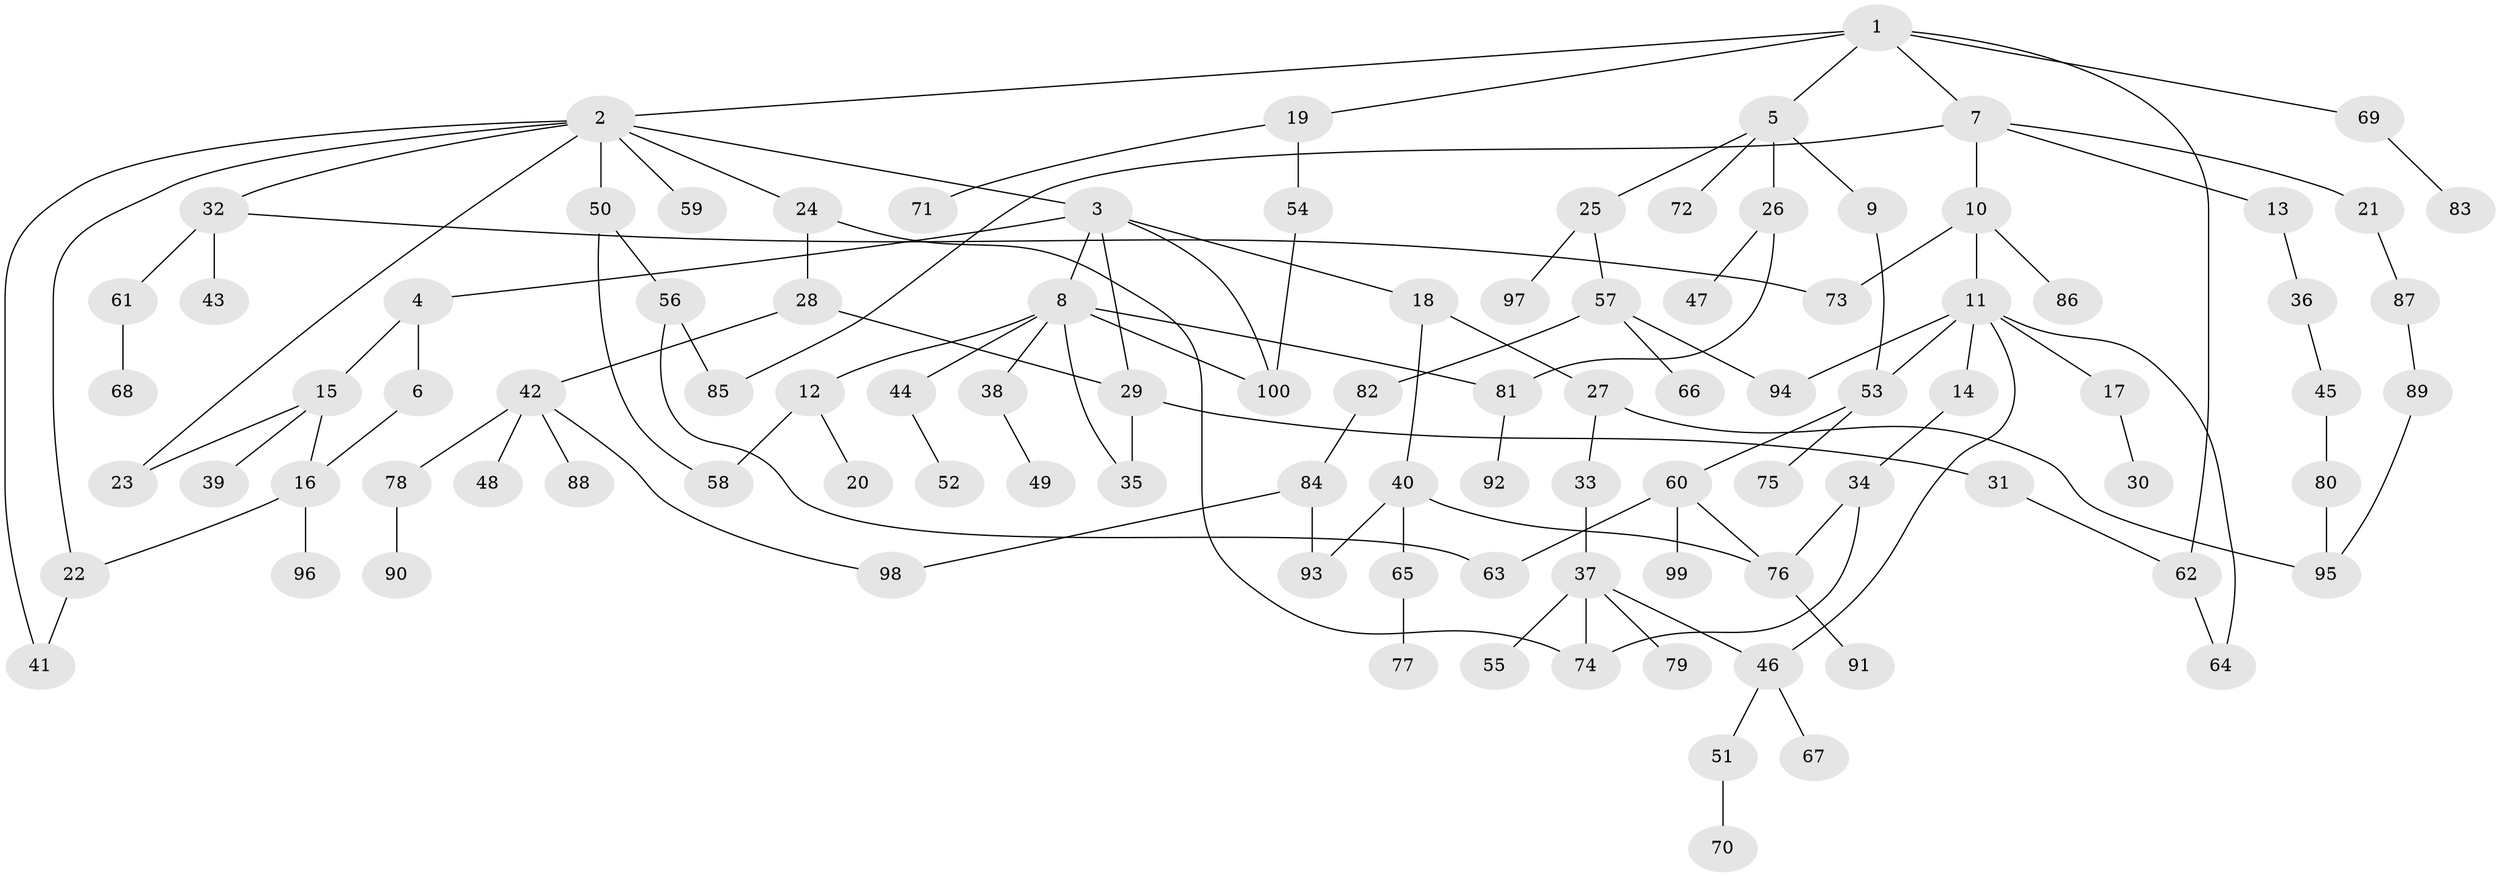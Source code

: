 // Generated by graph-tools (version 1.1) at 2025/54/02/21/25 11:54:43]
// undirected, 100 vertices, 125 edges
graph export_dot {
graph [start="1"]
  node [color=gray90,style=filled];
  1;
  2;
  3;
  4;
  5;
  6;
  7;
  8;
  9;
  10;
  11;
  12;
  13;
  14;
  15;
  16;
  17;
  18;
  19;
  20;
  21;
  22;
  23;
  24;
  25;
  26;
  27;
  28;
  29;
  30;
  31;
  32;
  33;
  34;
  35;
  36;
  37;
  38;
  39;
  40;
  41;
  42;
  43;
  44;
  45;
  46;
  47;
  48;
  49;
  50;
  51;
  52;
  53;
  54;
  55;
  56;
  57;
  58;
  59;
  60;
  61;
  62;
  63;
  64;
  65;
  66;
  67;
  68;
  69;
  70;
  71;
  72;
  73;
  74;
  75;
  76;
  77;
  78;
  79;
  80;
  81;
  82;
  83;
  84;
  85;
  86;
  87;
  88;
  89;
  90;
  91;
  92;
  93;
  94;
  95;
  96;
  97;
  98;
  99;
  100;
  1 -- 2;
  1 -- 5;
  1 -- 7;
  1 -- 19;
  1 -- 62;
  1 -- 69;
  2 -- 3;
  2 -- 24;
  2 -- 32;
  2 -- 50;
  2 -- 59;
  2 -- 41;
  2 -- 23;
  2 -- 22;
  3 -- 4;
  3 -- 8;
  3 -- 18;
  3 -- 100;
  3 -- 29;
  4 -- 6;
  4 -- 15;
  5 -- 9;
  5 -- 25;
  5 -- 26;
  5 -- 72;
  6 -- 16;
  7 -- 10;
  7 -- 13;
  7 -- 21;
  7 -- 85;
  8 -- 12;
  8 -- 38;
  8 -- 44;
  8 -- 81;
  8 -- 35;
  8 -- 100;
  9 -- 53;
  10 -- 11;
  10 -- 86;
  10 -- 73;
  11 -- 14;
  11 -- 17;
  11 -- 64;
  11 -- 94;
  11 -- 53;
  11 -- 46;
  12 -- 20;
  12 -- 58;
  13 -- 36;
  14 -- 34;
  15 -- 23;
  15 -- 39;
  15 -- 16;
  16 -- 22;
  16 -- 96;
  17 -- 30;
  18 -- 27;
  18 -- 40;
  19 -- 54;
  19 -- 71;
  21 -- 87;
  22 -- 41;
  24 -- 28;
  24 -- 74;
  25 -- 57;
  25 -- 97;
  26 -- 47;
  26 -- 81;
  27 -- 33;
  27 -- 95;
  28 -- 29;
  28 -- 42;
  29 -- 31;
  29 -- 35;
  31 -- 62;
  32 -- 43;
  32 -- 61;
  32 -- 73;
  33 -- 37;
  34 -- 74;
  34 -- 76;
  36 -- 45;
  37 -- 46;
  37 -- 55;
  37 -- 74;
  37 -- 79;
  38 -- 49;
  40 -- 65;
  40 -- 76;
  40 -- 93;
  42 -- 48;
  42 -- 78;
  42 -- 88;
  42 -- 98;
  44 -- 52;
  45 -- 80;
  46 -- 51;
  46 -- 67;
  50 -- 56;
  50 -- 58;
  51 -- 70;
  53 -- 60;
  53 -- 75;
  54 -- 100;
  56 -- 85;
  56 -- 63;
  57 -- 66;
  57 -- 82;
  57 -- 94;
  60 -- 63;
  60 -- 99;
  60 -- 76;
  61 -- 68;
  62 -- 64;
  65 -- 77;
  69 -- 83;
  76 -- 91;
  78 -- 90;
  80 -- 95;
  81 -- 92;
  82 -- 84;
  84 -- 93;
  84 -- 98;
  87 -- 89;
  89 -- 95;
}
